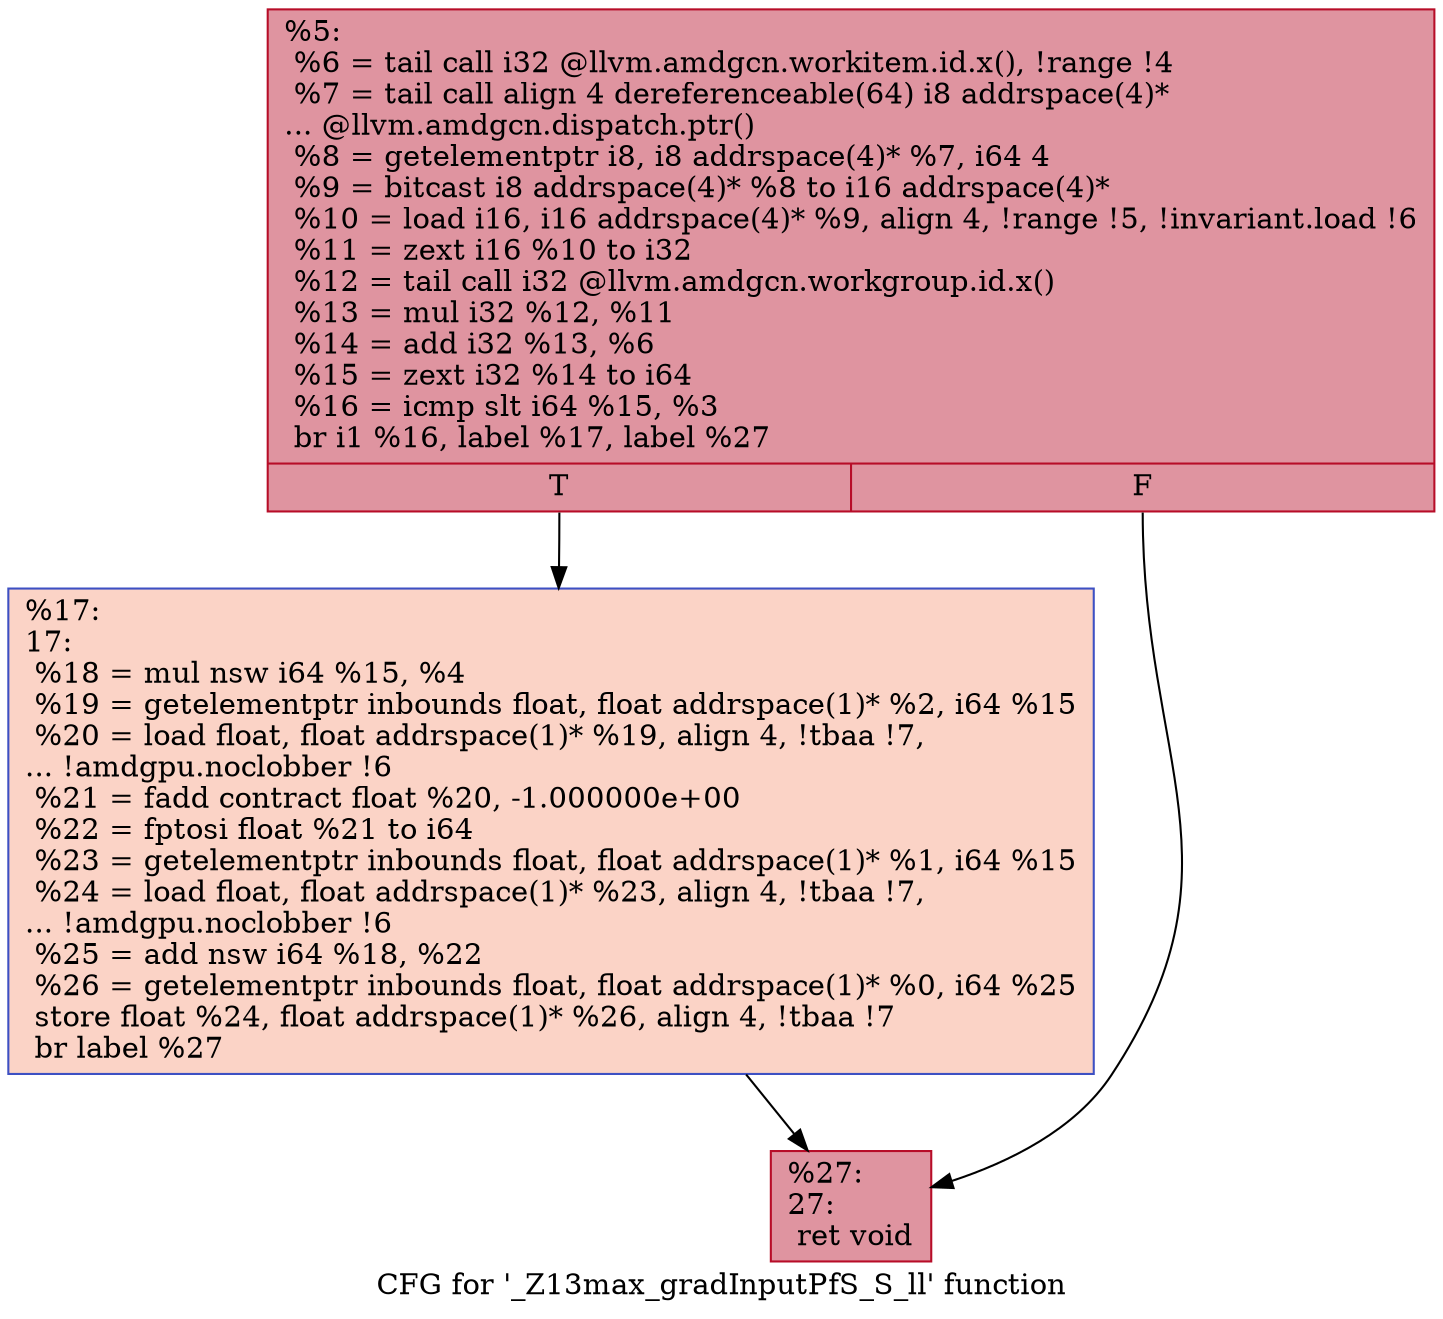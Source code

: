 digraph "CFG for '_Z13max_gradInputPfS_S_ll' function" {
	label="CFG for '_Z13max_gradInputPfS_S_ll' function";

	Node0x4e16200 [shape=record,color="#b70d28ff", style=filled, fillcolor="#b70d2870",label="{%5:\l  %6 = tail call i32 @llvm.amdgcn.workitem.id.x(), !range !4\l  %7 = tail call align 4 dereferenceable(64) i8 addrspace(4)*\l... @llvm.amdgcn.dispatch.ptr()\l  %8 = getelementptr i8, i8 addrspace(4)* %7, i64 4\l  %9 = bitcast i8 addrspace(4)* %8 to i16 addrspace(4)*\l  %10 = load i16, i16 addrspace(4)* %9, align 4, !range !5, !invariant.load !6\l  %11 = zext i16 %10 to i32\l  %12 = tail call i32 @llvm.amdgcn.workgroup.id.x()\l  %13 = mul i32 %12, %11\l  %14 = add i32 %13, %6\l  %15 = zext i32 %14 to i64\l  %16 = icmp slt i64 %15, %3\l  br i1 %16, label %17, label %27\l|{<s0>T|<s1>F}}"];
	Node0x4e16200:s0 -> Node0x4e17840;
	Node0x4e16200:s1 -> Node0x4e18200;
	Node0x4e17840 [shape=record,color="#3d50c3ff", style=filled, fillcolor="#f59c7d70",label="{%17:\l17:                                               \l  %18 = mul nsw i64 %15, %4\l  %19 = getelementptr inbounds float, float addrspace(1)* %2, i64 %15\l  %20 = load float, float addrspace(1)* %19, align 4, !tbaa !7,\l... !amdgpu.noclobber !6\l  %21 = fadd contract float %20, -1.000000e+00\l  %22 = fptosi float %21 to i64\l  %23 = getelementptr inbounds float, float addrspace(1)* %1, i64 %15\l  %24 = load float, float addrspace(1)* %23, align 4, !tbaa !7,\l... !amdgpu.noclobber !6\l  %25 = add nsw i64 %18, %22\l  %26 = getelementptr inbounds float, float addrspace(1)* %0, i64 %25\l  store float %24, float addrspace(1)* %26, align 4, !tbaa !7\l  br label %27\l}"];
	Node0x4e17840 -> Node0x4e18200;
	Node0x4e18200 [shape=record,color="#b70d28ff", style=filled, fillcolor="#b70d2870",label="{%27:\l27:                                               \l  ret void\l}"];
}
